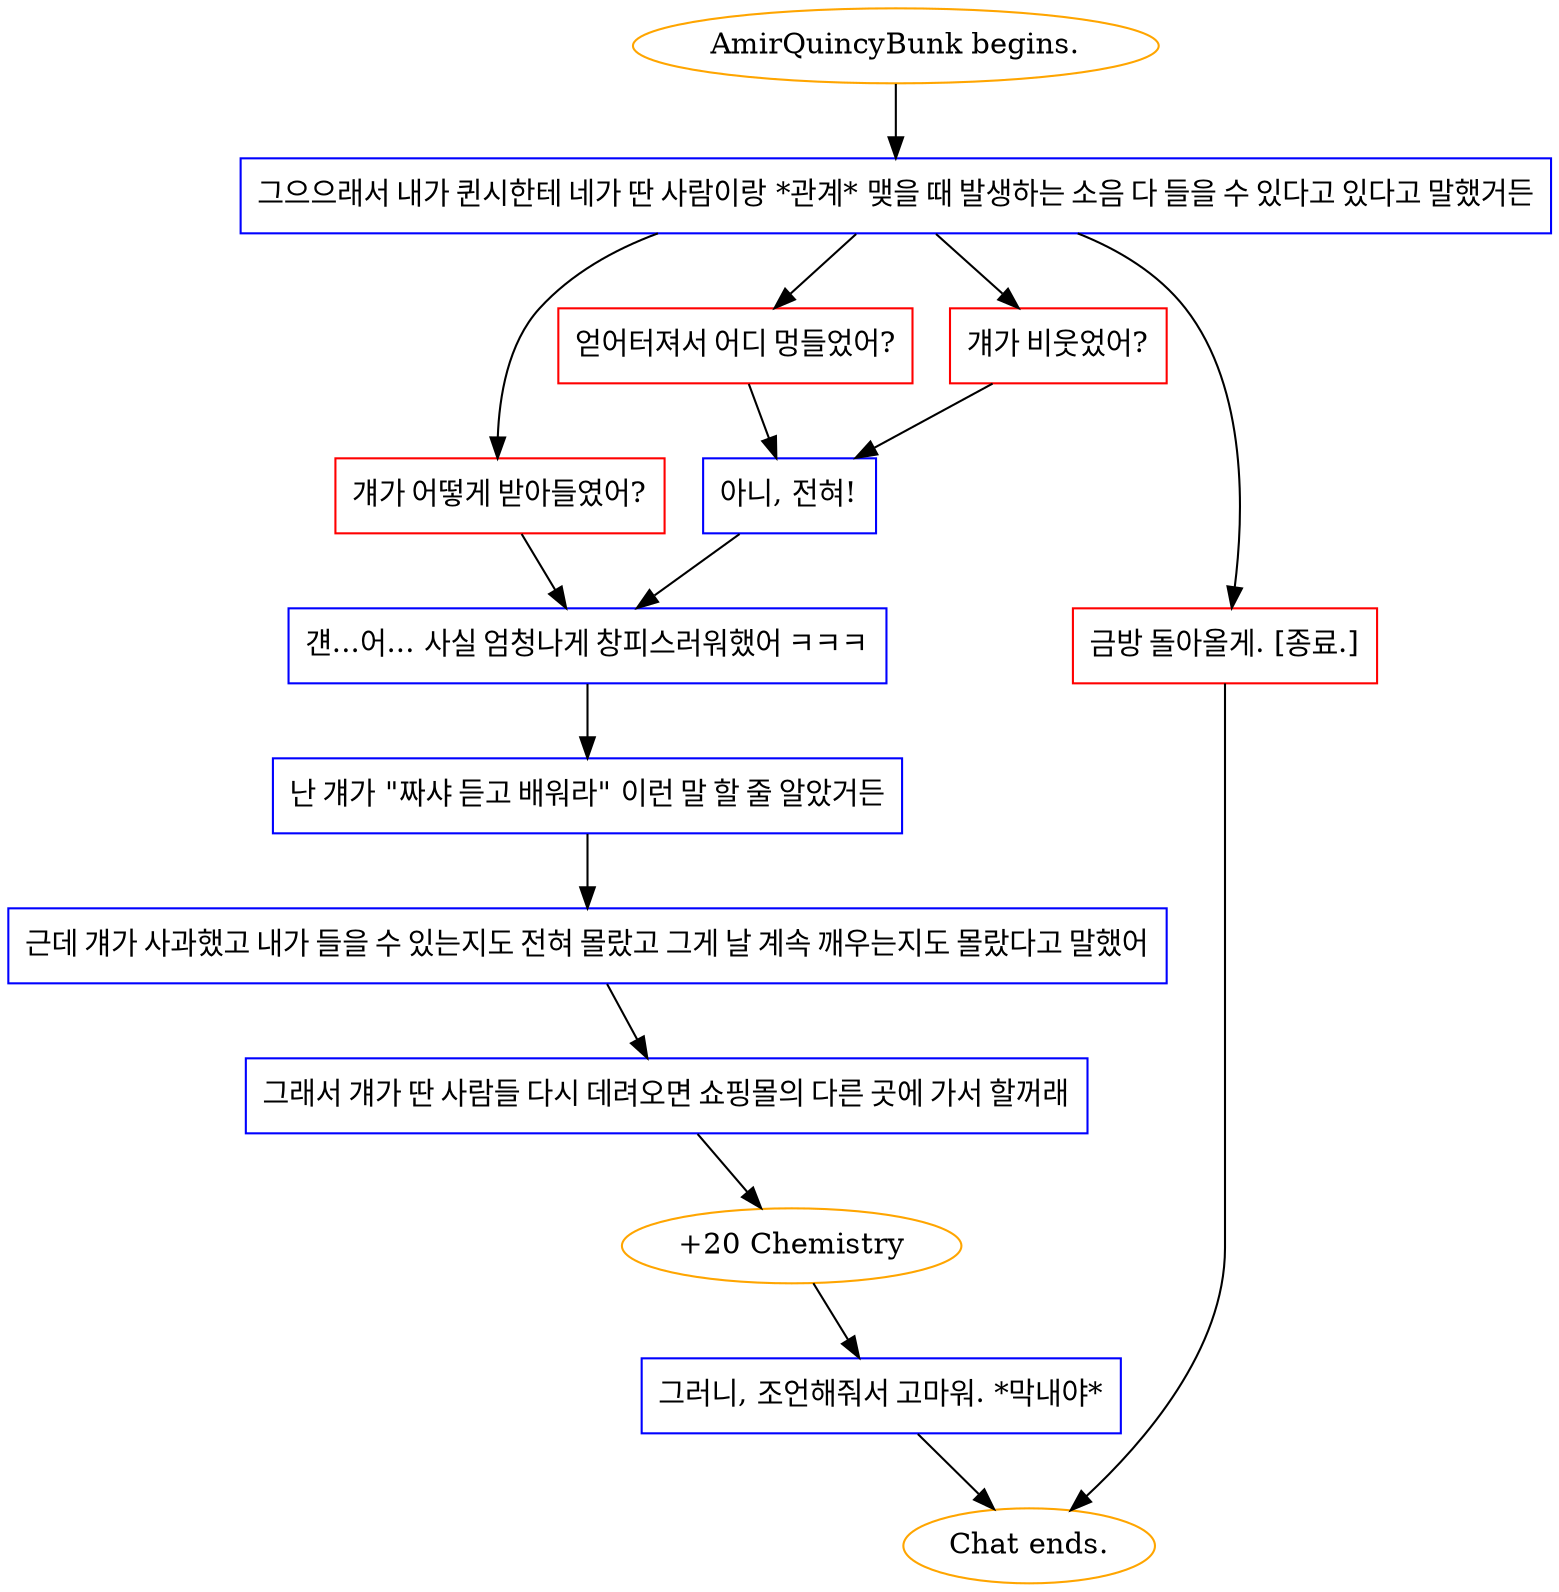 digraph {
	"AmirQuincyBunk begins." [color=orange];
		"AmirQuincyBunk begins." -> j3576962845;
	j3576962845 [label="그으으래서 내가 퀸시한테 네가 딴 사람이랑 *관계* 맺을 때 발생하는 소음 다 들을 수 있다고 있다고 말했거든",shape=box,color=blue];
		j3576962845 -> j1594429027;
		j3576962845 -> j3719754300;
		j3576962845 -> j2528121589;
		j3576962845 -> j2542809577;
	j1594429027 [label="걔가 어떻게 받아들였어?",shape=box,color=red];
		j1594429027 -> j2526112484;
	j3719754300 [label="얻어터져서 어디 멍들었어?",shape=box,color=red];
		j3719754300 -> j846022493;
	j2528121589 [label="걔가 비웃었어?",shape=box,color=red];
		j2528121589 -> j846022493;
	j2542809577 [label="금방 돌아올게. [종료.]",shape=box,color=red];
		j2542809577 -> "Chat ends.";
	j2526112484 [label="걘...어... 사실 엄청나게 창피스러워했어 ㅋㅋㅋ",shape=box,color=blue];
		j2526112484 -> j1856614573;
	j846022493 [label="아니, 전혀!",shape=box,color=blue];
		j846022493 -> j2526112484;
	"Chat ends." [color=orange];
	j1856614573 [label="난 걔가 \"짜샤 듣고 배워라\" 이런 말 할 줄 알았거든",shape=box,color=blue];
		j1856614573 -> j4074667854;
	j4074667854 [label="근데 걔가 사과했고 내가 들을 수 있는지도 전혀 몰랐고 그게 날 계속 깨우는지도 몰랐다고 말했어",shape=box,color=blue];
		j4074667854 -> j2563247514;
	j2563247514 [label="그래서 걔가 딴 사람들 다시 데려오면 쇼핑몰의 다른 곳에 가서 할꺼래",shape=box,color=blue];
		j2563247514 -> j3993416864;
	j3993416864 [label="+20 Chemistry",color=orange];
		j3993416864 -> j2227822109;
	j2227822109 [label="그러니, 조언해줘서 고마워. *막내야*",shape=box,color=blue];
		j2227822109 -> "Chat ends.";
}